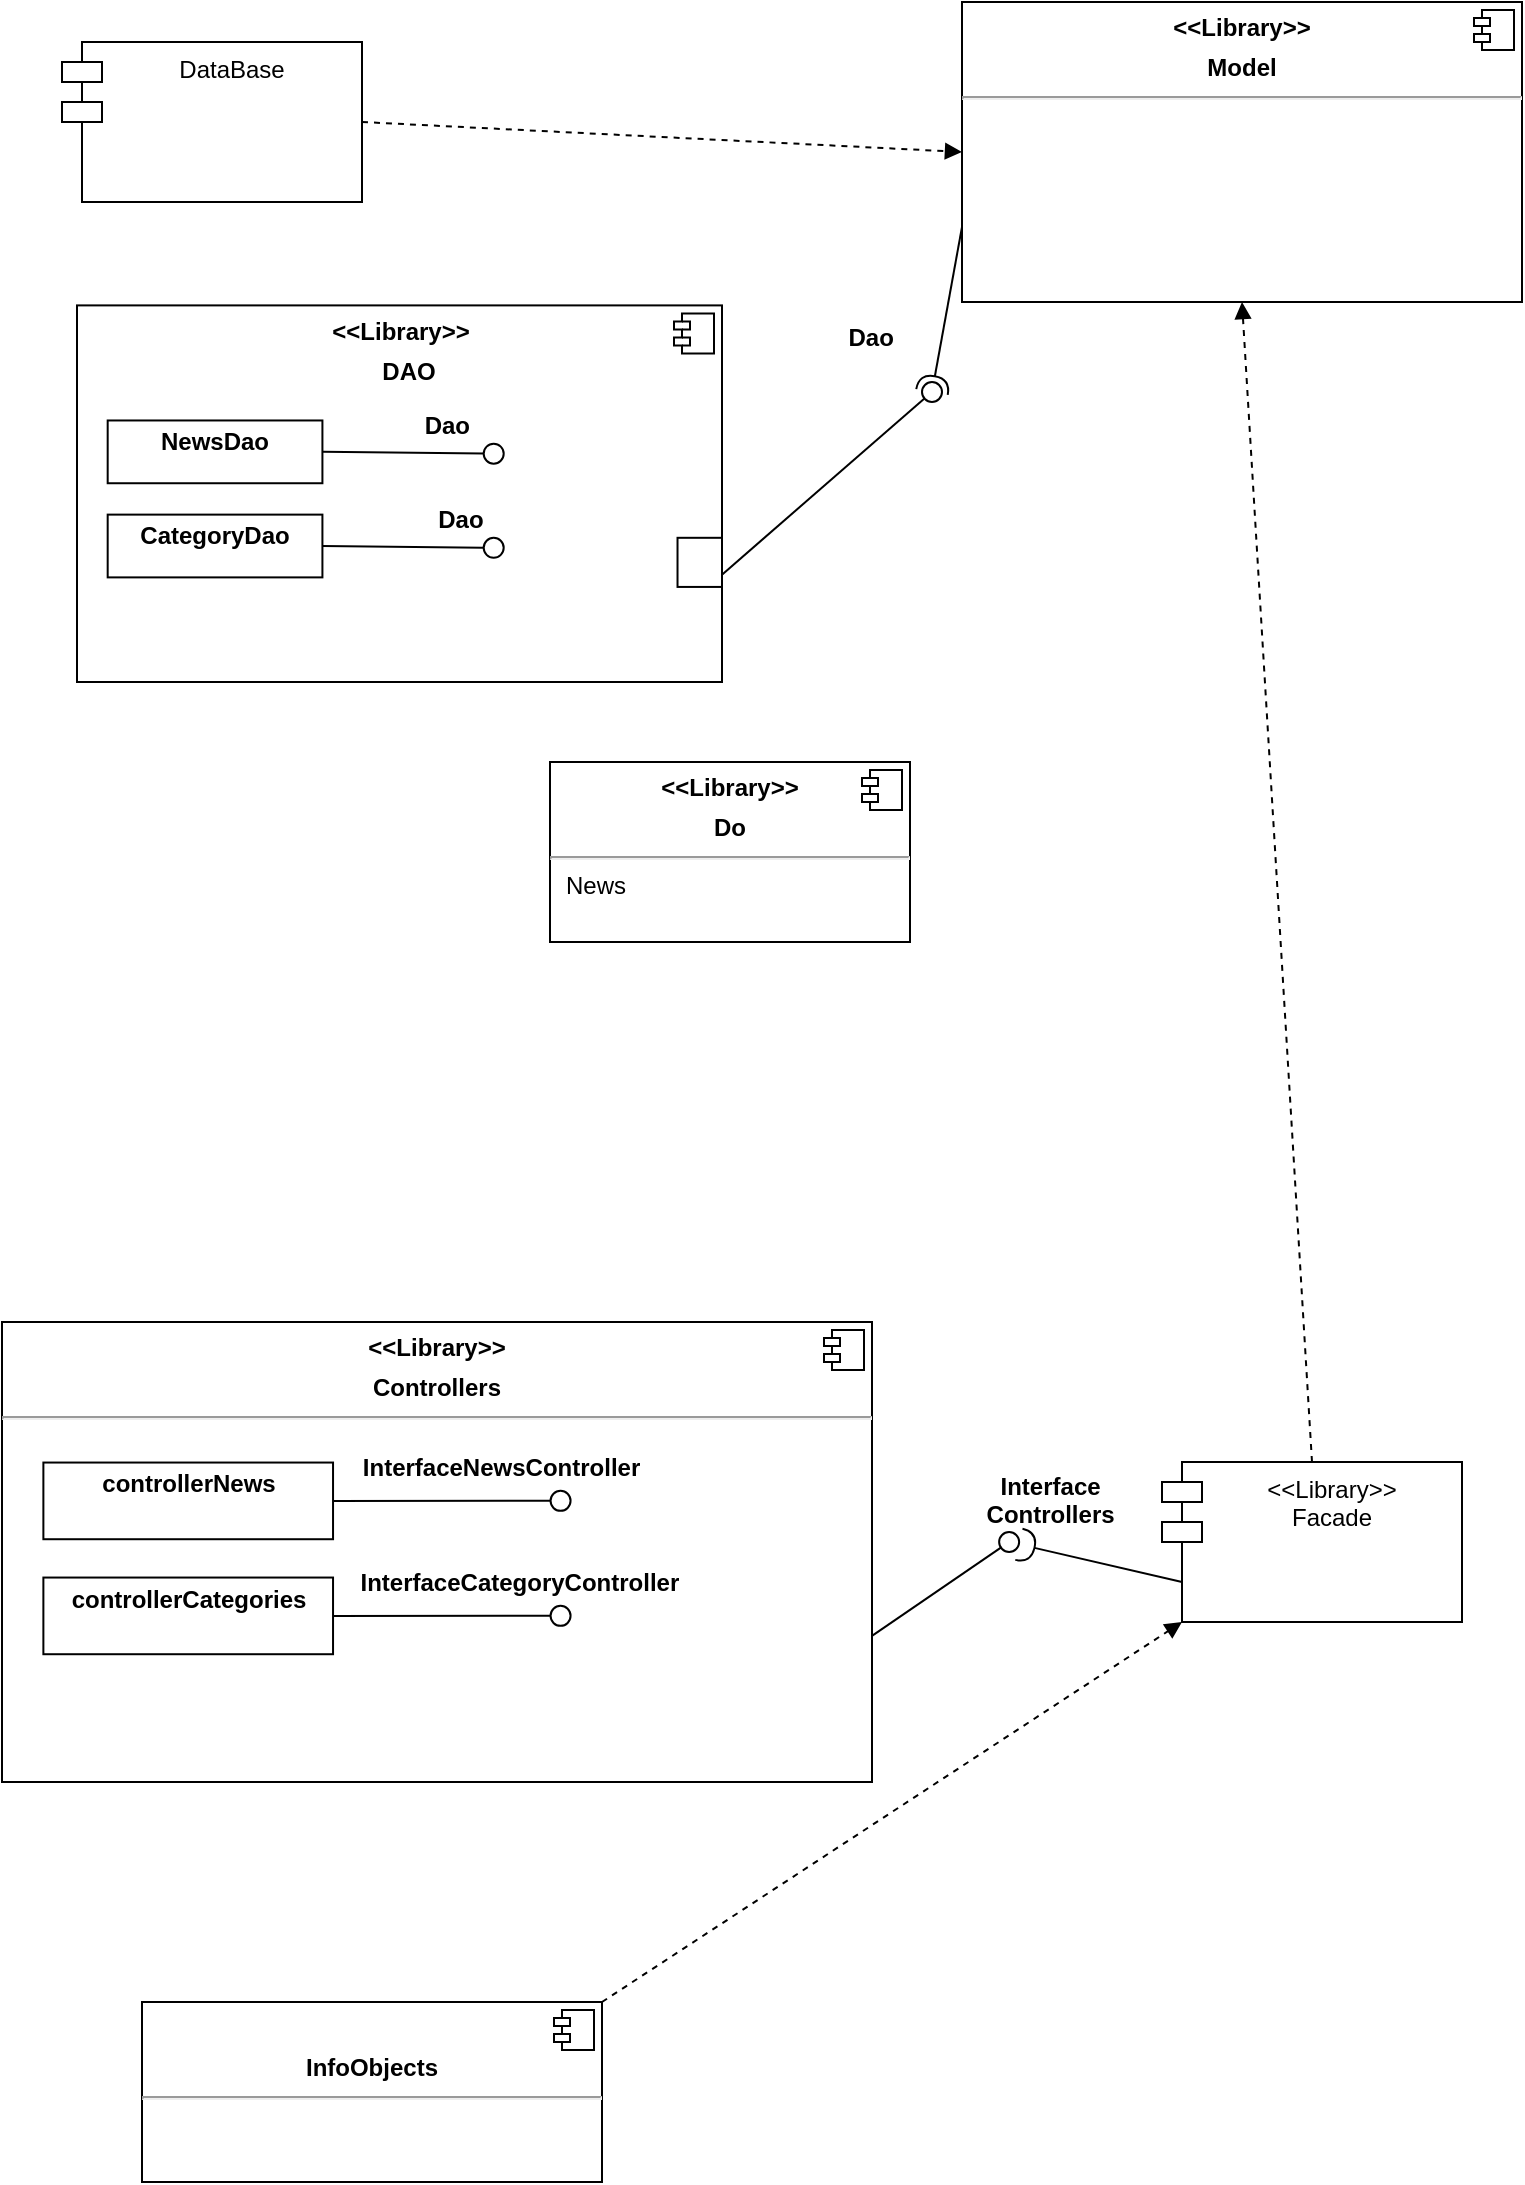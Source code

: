 <mxfile version="15.8.2" type="device"><diagram id="BVZi2kCS49dfoJF8SIsu" name="Page-1"><mxGraphModel dx="1635" dy="902" grid="1" gridSize="10" guides="1" tooltips="1" connect="1" arrows="1" fold="1" page="1" pageScale="1" pageWidth="827" pageHeight="1169" math="0" shadow="0"><root><mxCell id="0"/><mxCell id="1" parent="0"/><mxCell id="j8_UDm0jOWyMV3qOB8fE-5" value="&lt;&lt;Library&gt;&gt;&#10;Facade&#10;" style="shape=module;align=left;spacingLeft=20;align=center;verticalAlign=top;" vertex="1" parent="1"><mxGeometry x="630" y="740" width="150" height="80" as="geometry"/></mxCell><mxCell id="j8_UDm0jOWyMV3qOB8fE-26" value="DataBase" style="shape=module;align=left;spacingLeft=20;align=center;verticalAlign=top;" vertex="1" parent="1"><mxGeometry x="80" y="30" width="150" height="80" as="geometry"/></mxCell><mxCell id="j8_UDm0jOWyMV3qOB8fE-44" value="&lt;p style=&quot;margin: 0px ; margin-top: 6px ; text-align: center&quot;&gt;&lt;span&gt;&amp;lt;&amp;lt;Library&amp;gt;&amp;gt;&lt;/span&gt;&lt;/p&gt;&lt;p style=&quot;margin: 0px ; margin-top: 6px ; text-align: center&quot;&gt;&lt;span&gt;Controllers&lt;/span&gt;&lt;/p&gt;&lt;hr&gt;&lt;p style=&quot;margin: 0px ; margin-left: 8px&quot;&gt;&lt;br&gt;&lt;br&gt;&lt;/p&gt;" style="align=left;overflow=fill;html=1;dropTarget=1;fontStyle=1" vertex="1" parent="1"><mxGeometry x="50" y="670" width="435" height="230" as="geometry"/></mxCell><mxCell id="j8_UDm0jOWyMV3qOB8fE-45" value="" style="shape=component;jettyWidth=8;jettyHeight=4;align=center;" vertex="1" parent="j8_UDm0jOWyMV3qOB8fE-44"><mxGeometry x="1" width="20" height="20" relative="1" as="geometry"><mxPoint x="-24" y="4" as="offset"/></mxGeometry></mxCell><mxCell id="j8_UDm0jOWyMV3qOB8fE-39" value="&lt;p style=&quot;margin: 0px ; margin-top: 4px ; text-align: center&quot;&gt;&lt;b&gt;controllerNews&lt;/b&gt;&lt;/p&gt;" style="verticalAlign=top;align=left;overflow=fill;fontSize=12;fontFamily=Helvetica;html=1;" vertex="1" parent="j8_UDm0jOWyMV3qOB8fE-44"><mxGeometry x="20.69" y="70.274" width="144.828" height="38.333" as="geometry"/></mxCell><mxCell id="j8_UDm0jOWyMV3qOB8fE-47" value="&lt;p style=&quot;margin: 0px ; margin-top: 4px ; text-align: center&quot;&gt;&lt;b&gt;controllerCategories&lt;/b&gt;&lt;/p&gt;&lt;p style=&quot;margin: 0px ; margin-top: 4px ; text-align: center&quot;&gt;&lt;br&gt;&lt;/p&gt;" style="verticalAlign=top;align=left;overflow=fill;fontSize=12;fontFamily=Helvetica;html=1;" vertex="1" parent="j8_UDm0jOWyMV3qOB8fE-44"><mxGeometry x="20.69" y="127.774" width="144.828" height="38.333" as="geometry"/></mxCell><mxCell id="j8_UDm0jOWyMV3qOB8fE-48" value="" style="rounded=0;orthogonalLoop=1;jettySize=auto;html=1;endArrow=none;endFill=0;sketch=0;sourcePerimeterSpacing=0;targetPerimeterSpacing=0;exitX=1;exitY=0.5;exitDx=0;exitDy=0;" edge="1" target="j8_UDm0jOWyMV3qOB8fE-50" parent="j8_UDm0jOWyMV3qOB8fE-44" source="j8_UDm0jOWyMV3qOB8fE-39"><mxGeometry relative="1" as="geometry"><mxPoint x="165.514" y="51.111" as="sourcePoint"/></mxGeometry></mxCell><mxCell id="j8_UDm0jOWyMV3qOB8fE-50" value="" style="ellipse;whiteSpace=wrap;html=1;align=center;aspect=fixed;resizable=0;points=[];outlineConnect=0;sketch=0;" vertex="1" parent="j8_UDm0jOWyMV3qOB8fE-44"><mxGeometry x="274.286" y="84.437" width="10" height="10" as="geometry"/></mxCell><mxCell id="j8_UDm0jOWyMV3qOB8fE-52" value="" style="rounded=0;orthogonalLoop=1;jettySize=auto;html=1;endArrow=none;endFill=0;sketch=0;sourcePerimeterSpacing=0;targetPerimeterSpacing=0;exitX=1;exitY=0.5;exitDx=0;exitDy=0;" edge="1" parent="j8_UDm0jOWyMV3qOB8fE-44" target="j8_UDm0jOWyMV3qOB8fE-53" source="j8_UDm0jOWyMV3qOB8fE-47"><mxGeometry relative="1" as="geometry"><mxPoint x="165.514" y="146.941" as="sourcePoint"/></mxGeometry></mxCell><mxCell id="j8_UDm0jOWyMV3qOB8fE-53" value="" style="ellipse;whiteSpace=wrap;html=1;align=center;aspect=fixed;resizable=0;points=[];outlineConnect=0;sketch=0;" vertex="1" parent="j8_UDm0jOWyMV3qOB8fE-44"><mxGeometry x="274.286" y="141.937" width="10" height="10" as="geometry"/></mxCell><mxCell id="j8_UDm0jOWyMV3qOB8fE-54" value="InterfaceNewsController" style="text;align=center;fontStyle=1;verticalAlign=middle;spacingLeft=3;spacingRight=3;strokeColor=none;rotatable=0;points=[[0,0.5],[1,0.5]];portConstraint=eastwest;" vertex="1" parent="j8_UDm0jOWyMV3qOB8fE-44"><mxGeometry x="215.486" y="63.886" width="68.571" height="16.611" as="geometry"/></mxCell><mxCell id="j8_UDm0jOWyMV3qOB8fE-55" value="InterfaceCategoryController" style="text;align=center;fontStyle=1;verticalAlign=middle;spacingLeft=3;spacingRight=3;strokeColor=none;rotatable=0;points=[[0,0.5],[1,0.5]];portConstraint=eastwest;" vertex="1" parent="j8_UDm0jOWyMV3qOB8fE-44"><mxGeometry x="224.653" y="121.386" width="68.571" height="16.611" as="geometry"/></mxCell><mxCell id="j8_UDm0jOWyMV3qOB8fE-66" value="" style="rounded=0;orthogonalLoop=1;jettySize=auto;html=1;endArrow=none;endFill=0;sketch=0;sourcePerimeterSpacing=0;targetPerimeterSpacing=0;exitX=1;exitY=0.5;exitDx=0;exitDy=0;" edge="1" target="j8_UDm0jOWyMV3qOB8fE-68" parent="1"><mxGeometry relative="1" as="geometry"><mxPoint x="485" y="826.94" as="sourcePoint"/></mxGeometry></mxCell><mxCell id="j8_UDm0jOWyMV3qOB8fE-68" value="" style="ellipse;whiteSpace=wrap;html=1;align=center;aspect=fixed;resizable=0;points=[];outlineConnect=0;sketch=0;" vertex="1" parent="1"><mxGeometry x="548.57" y="775" width="10" height="10" as="geometry"/></mxCell><mxCell id="j8_UDm0jOWyMV3qOB8fE-71" value="" style="rounded=0;orthogonalLoop=1;jettySize=auto;html=1;endArrow=halfCircle;endFill=0;endSize=6;strokeWidth=1;sketch=0;exitX=0;exitY=0.75;exitDx=10;exitDy=0;exitPerimeter=0;" edge="1" target="j8_UDm0jOWyMV3qOB8fE-68" parent="1" source="j8_UDm0jOWyMV3qOB8fE-5"><mxGeometry relative="1" as="geometry"><mxPoint x="580" y="355" as="sourcePoint"/><mxPoint x="560" y="355.0" as="targetPoint"/></mxGeometry></mxCell><mxCell id="j8_UDm0jOWyMV3qOB8fE-73" value="Interface&#10;Controllers" style="text;align=center;fontStyle=1;verticalAlign=middle;spacingLeft=3;spacingRight=3;strokeColor=none;rotatable=0;points=[[0,0.5],[1,0.5]];portConstraint=eastwest;" vertex="1" parent="1"><mxGeometry x="539.996" y="749.996" width="68.571" height="16.611" as="geometry"/></mxCell><mxCell id="j8_UDm0jOWyMV3qOB8fE-89" value="&lt;p style=&quot;margin: 0px ; margin-top: 6px ; text-align: center&quot;&gt;&lt;br&gt;&lt;/p&gt;&lt;p style=&quot;margin: 0px ; margin-top: 6px ; text-align: center&quot;&gt;&lt;b&gt;InfoObjects&lt;/b&gt;&lt;/p&gt;&lt;hr&gt;&lt;p style=&quot;margin: 0px ; margin-left: 8px&quot;&gt;&lt;br&gt;&lt;br&gt;&lt;/p&gt;" style="align=left;overflow=fill;html=1;dropTarget=1;" vertex="1" parent="1"><mxGeometry x="120" y="1010" width="230" height="90" as="geometry"/></mxCell><mxCell id="j8_UDm0jOWyMV3qOB8fE-90" value="" style="shape=component;jettyWidth=8;jettyHeight=4;align=center;" vertex="1" parent="j8_UDm0jOWyMV3qOB8fE-89"><mxGeometry x="1" width="20" height="20" relative="1" as="geometry"><mxPoint x="-24" y="4" as="offset"/></mxGeometry></mxCell><mxCell id="j8_UDm0jOWyMV3qOB8fE-92" value="" style="html=1;verticalAlign=bottom;labelBackgroundColor=none;endArrow=block;endFill=1;dashed=1;rounded=0;entryX=0;entryY=1;entryDx=10;entryDy=0;entryPerimeter=0;exitX=1;exitY=0;exitDx=0;exitDy=0;" edge="1" parent="1" source="j8_UDm0jOWyMV3qOB8fE-89" target="j8_UDm0jOWyMV3qOB8fE-5"><mxGeometry width="160" relative="1" as="geometry"><mxPoint x="430" y="100" as="sourcePoint"/><mxPoint x="730" y="440" as="targetPoint"/></mxGeometry></mxCell><mxCell id="j8_UDm0jOWyMV3qOB8fE-94" value="" style="html=1;verticalAlign=bottom;labelBackgroundColor=none;endArrow=block;endFill=1;dashed=1;rounded=0;entryX=0.5;entryY=1;entryDx=0;entryDy=0;exitX=0.5;exitY=0;exitDx=0;exitDy=0;" edge="1" parent="1" source="j8_UDm0jOWyMV3qOB8fE-5" target="j8_UDm0jOWyMV3qOB8fE-95"><mxGeometry width="160" relative="1" as="geometry"><mxPoint x="700" y="280" as="sourcePoint"/><mxPoint x="672.5" y="110" as="targetPoint"/></mxGeometry></mxCell><mxCell id="j8_UDm0jOWyMV3qOB8fE-95" value="&lt;p style=&quot;margin: 0px ; margin-top: 6px ; text-align: center&quot;&gt;&lt;b&gt;&amp;lt;&amp;lt;Library&amp;gt;&amp;gt;&lt;/b&gt;&lt;/p&gt;&lt;p style=&quot;margin: 0px ; margin-top: 6px ; text-align: center&quot;&gt;&lt;b&gt;Model&lt;/b&gt;&lt;/p&gt;&lt;hr&gt;&lt;p style=&quot;margin: 0px ; margin-left: 8px&quot;&gt;&lt;br&gt;&lt;br&gt;&lt;/p&gt;" style="align=left;overflow=fill;html=1;dropTarget=1;" vertex="1" parent="1"><mxGeometry x="530" y="10" width="280" height="150" as="geometry"/></mxCell><mxCell id="j8_UDm0jOWyMV3qOB8fE-96" value="" style="shape=component;jettyWidth=8;jettyHeight=4;align=center;" vertex="1" parent="j8_UDm0jOWyMV3qOB8fE-95"><mxGeometry x="1" width="20" height="20" relative="1" as="geometry"><mxPoint x="-24" y="4" as="offset"/></mxGeometry></mxCell><mxCell id="j8_UDm0jOWyMV3qOB8fE-105" value="" style="html=1;verticalAlign=bottom;labelBackgroundColor=none;endArrow=block;endFill=1;dashed=1;rounded=0;exitX=1;exitY=0.5;exitDx=0;exitDy=0;entryX=0;entryY=0.5;entryDx=0;entryDy=0;" edge="1" parent="1" source="j8_UDm0jOWyMV3qOB8fE-26" target="j8_UDm0jOWyMV3qOB8fE-95"><mxGeometry width="160" relative="1" as="geometry"><mxPoint x="200" y="210" as="sourcePoint"/><mxPoint x="490" y="90" as="targetPoint"/></mxGeometry></mxCell><mxCell id="j8_UDm0jOWyMV3qOB8fE-107" value="&lt;p style=&quot;margin: 0px ; margin-top: 6px ; text-align: center&quot;&gt;&lt;b&gt;&amp;lt;&amp;lt;Library&amp;gt;&amp;gt;&lt;/b&gt;&lt;/p&gt;&lt;p style=&quot;margin: 0px ; margin-top: 6px ; text-align: center&quot;&gt;&lt;/p&gt;&lt;p style=&quot;text-align: center ; margin: 0px 0px 0px 8px&quot;&gt;&lt;b&gt;DAO&lt;/b&gt;&lt;/p&gt;&lt;p style=&quot;margin: 0px ; margin-left: 8px&quot;&gt;&lt;br&gt;&lt;/p&gt;" style="align=left;overflow=fill;html=1;dropTarget=1;" vertex="1" parent="1"><mxGeometry x="87.5" y="161.7" width="322.5" height="188.3" as="geometry"/></mxCell><mxCell id="j8_UDm0jOWyMV3qOB8fE-108" value="" style="shape=component;jettyWidth=8;jettyHeight=4;align=center;" vertex="1" parent="j8_UDm0jOWyMV3qOB8fE-107"><mxGeometry x="1" width="20" height="20" relative="1" as="geometry"><mxPoint x="-24" y="4" as="offset"/></mxGeometry></mxCell><mxCell id="j8_UDm0jOWyMV3qOB8fE-109" value="&lt;p style=&quot;margin: 0px ; margin-top: 4px ; text-align: center&quot;&gt;&lt;b&gt;NewsDao&lt;/b&gt;&lt;/p&gt;" style="verticalAlign=top;align=left;overflow=fill;fontSize=12;fontFamily=Helvetica;html=1;" vertex="1" parent="j8_UDm0jOWyMV3qOB8fE-107"><mxGeometry x="15.339" y="57.533" width="107.372" height="31.383" as="geometry"/></mxCell><mxCell id="j8_UDm0jOWyMV3qOB8fE-110" value="&lt;p style=&quot;margin: 0px ; margin-top: 4px ; text-align: center&quot;&gt;&lt;b&gt;CategoryDao&lt;/b&gt;&lt;/p&gt;&lt;p style=&quot;margin: 0px ; margin-top: 4px ; text-align: center&quot;&gt;&lt;br&gt;&lt;/p&gt;" style="verticalAlign=top;align=left;overflow=fill;fontSize=12;fontFamily=Helvetica;html=1;" vertex="1" parent="j8_UDm0jOWyMV3qOB8fE-107"><mxGeometry x="15.339" y="104.608" width="107.372" height="31.383" as="geometry"/></mxCell><mxCell id="j8_UDm0jOWyMV3qOB8fE-111" value="" style="rounded=0;orthogonalLoop=1;jettySize=auto;html=1;endArrow=none;endFill=0;sketch=0;sourcePerimeterSpacing=0;targetPerimeterSpacing=0;exitX=1;exitY=0.5;exitDx=0;exitDy=0;" edge="1" parent="j8_UDm0jOWyMV3qOB8fE-107" source="j8_UDm0jOWyMV3qOB8fE-109" target="j8_UDm0jOWyMV3qOB8fE-112"><mxGeometry relative="1" as="geometry"><mxPoint x="122.709" y="41.844" as="sourcePoint"/></mxGeometry></mxCell><mxCell id="j8_UDm0jOWyMV3qOB8fE-112" value="" style="ellipse;whiteSpace=wrap;html=1;align=center;aspect=fixed;resizable=0;points=[];outlineConnect=0;sketch=0;" vertex="1" parent="j8_UDm0jOWyMV3qOB8fE-107"><mxGeometry x="203.35" y="69.128" width="10" height="10" as="geometry"/></mxCell><mxCell id="j8_UDm0jOWyMV3qOB8fE-113" value="" style="rounded=0;orthogonalLoop=1;jettySize=auto;html=1;endArrow=none;endFill=0;sketch=0;sourcePerimeterSpacing=0;targetPerimeterSpacing=0;exitX=1;exitY=0.5;exitDx=0;exitDy=0;" edge="1" parent="j8_UDm0jOWyMV3qOB8fE-107" source="j8_UDm0jOWyMV3qOB8fE-110" target="j8_UDm0jOWyMV3qOB8fE-114"><mxGeometry relative="1" as="geometry"><mxPoint x="122.709" y="120.3" as="sourcePoint"/></mxGeometry></mxCell><mxCell id="j8_UDm0jOWyMV3qOB8fE-114" value="" style="ellipse;whiteSpace=wrap;html=1;align=center;aspect=fixed;resizable=0;points=[];outlineConnect=0;sketch=0;" vertex="1" parent="j8_UDm0jOWyMV3qOB8fE-107"><mxGeometry x="203.35" y="116.203" width="10" height="10" as="geometry"/></mxCell><mxCell id="j8_UDm0jOWyMV3qOB8fE-115" value="Dao" style="text;align=center;fontStyle=1;verticalAlign=middle;spacingLeft=3;spacingRight=3;strokeColor=none;rotatable=0;points=[[0,0.5],[1,0.5]];portConstraint=eastwest;" vertex="1" parent="j8_UDm0jOWyMV3qOB8fE-107"><mxGeometry x="159.757" y="52.303" width="50.837" height="13.599" as="geometry"/></mxCell><mxCell id="j8_UDm0jOWyMV3qOB8fE-116" value="Dao" style="text;align=center;fontStyle=1;verticalAlign=middle;spacingLeft=3;spacingRight=3;strokeColor=none;rotatable=0;points=[[0,0.5],[1,0.5]];portConstraint=eastwest;" vertex="1" parent="j8_UDm0jOWyMV3qOB8fE-107"><mxGeometry x="166.553" y="99.378" width="50.837" height="13.599" as="geometry"/></mxCell><mxCell id="j8_UDm0jOWyMV3qOB8fE-117" value="" style="fontStyle=0;labelPosition=right;verticalLabelPosition=middle;align=left;verticalAlign=middle;spacingLeft=2;" vertex="1" parent="j8_UDm0jOWyMV3qOB8fE-107"><mxGeometry x="300.259" y="116.206" width="22.241" height="24.561" as="geometry"/></mxCell><mxCell id="j8_UDm0jOWyMV3qOB8fE-118" value="" style="rounded=0;orthogonalLoop=1;jettySize=auto;html=1;endArrow=none;endFill=0;sketch=0;sourcePerimeterSpacing=0;targetPerimeterSpacing=0;exitX=1;exitY=0.75;exitDx=0;exitDy=0;" edge="1" target="j8_UDm0jOWyMV3qOB8fE-120" parent="1" source="j8_UDm0jOWyMV3qOB8fE-117"><mxGeometry relative="1" as="geometry"><mxPoint x="380" y="355" as="sourcePoint"/></mxGeometry></mxCell><mxCell id="j8_UDm0jOWyMV3qOB8fE-119" value="" style="rounded=0;orthogonalLoop=1;jettySize=auto;html=1;endArrow=halfCircle;endFill=0;entryX=0.5;entryY=0.5;endSize=6;strokeWidth=1;sketch=0;exitX=0;exitY=0.75;exitDx=0;exitDy=0;" edge="1" target="j8_UDm0jOWyMV3qOB8fE-120" parent="1" source="j8_UDm0jOWyMV3qOB8fE-95"><mxGeometry relative="1" as="geometry"><mxPoint x="420" y="355" as="sourcePoint"/></mxGeometry></mxCell><mxCell id="j8_UDm0jOWyMV3qOB8fE-120" value="" style="ellipse;whiteSpace=wrap;html=1;align=center;aspect=fixed;resizable=0;points=[];outlineConnect=0;sketch=0;" vertex="1" parent="1"><mxGeometry x="510" y="200" width="10" height="10" as="geometry"/></mxCell><mxCell id="j8_UDm0jOWyMV3qOB8fE-121" value="Dao" style="text;align=center;fontStyle=1;verticalAlign=middle;spacingLeft=3;spacingRight=3;strokeColor=none;rotatable=0;points=[[0,0.5],[1,0.5]];portConstraint=eastwest;" vertex="1" parent="1"><mxGeometry x="459.163" y="169.998" width="50.837" height="13.599" as="geometry"/></mxCell><mxCell id="j8_UDm0jOWyMV3qOB8fE-157" value="&lt;p style=&quot;margin: 0px ; margin-top: 6px ; text-align: center&quot;&gt;&lt;b&gt;&amp;lt;&amp;lt;Library&amp;gt;&amp;gt;&lt;/b&gt;&lt;/p&gt;&lt;p style=&quot;margin: 0px ; margin-top: 6px ; text-align: center&quot;&gt;&lt;b&gt;Do&lt;/b&gt;&lt;/p&gt;&lt;hr&gt;&lt;p style=&quot;margin: 0px ; margin-left: 8px&quot;&gt;News&lt;br&gt;&lt;br&gt;&lt;/p&gt;" style="align=left;overflow=fill;html=1;dropTarget=0;" vertex="1" parent="1"><mxGeometry x="324" y="390" width="180" height="90" as="geometry"/></mxCell><mxCell id="j8_UDm0jOWyMV3qOB8fE-158" value="" style="shape=component;jettyWidth=8;jettyHeight=4;align=center;" vertex="1" parent="j8_UDm0jOWyMV3qOB8fE-157"><mxGeometry x="1" width="20" height="20" relative="1" as="geometry"><mxPoint x="-24" y="4" as="offset"/></mxGeometry></mxCell></root></mxGraphModel></diagram></mxfile>